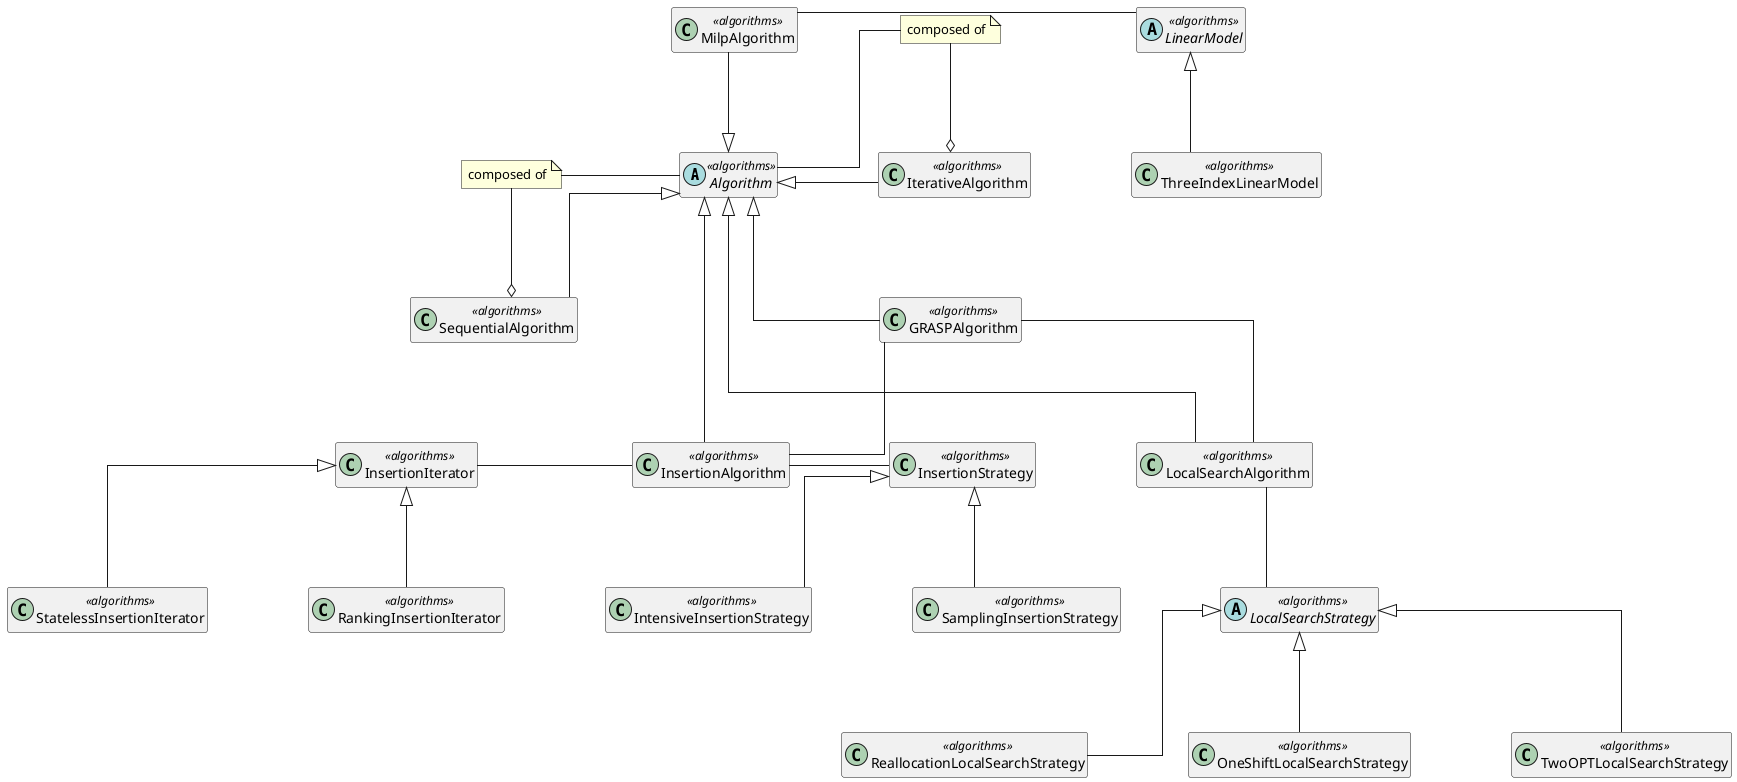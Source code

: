 @startuml
skinparam linetype ortho
skinparam nodesep 100
skinparam ranksep 100

hide empty methods
hide empty attributes

abstract class Algorithm <<algorithms>>

class MilpAlgorithm <<algorithms>>

abstract class LinearModel <<algorithms>>
class ThreeIndexLinearModel <<algorithms>>

class InsertionAlgorithm <<algorithms>>

class InsertionIterator <<algorithms>>
class RankingInsertionIterator <<algorithms>>
class StatelessInsertionIterator <<algorithms>>

class InsertionStrategy <<algorithms>>
class IntensiveInsertionStrategy <<algorithms>>
class SamplingInsertionStrategy <<algorithms>>

class LocalSearchAlgorithm <<algorithms>>

abstract class LocalSearchStrategy <<algorithms>>
class ReallocationLocalSearchStrategy <<algorithms>>
class OneShiftLocalSearchStrategy <<algorithms>>
class TwoOPTLocalSearchStrategy <<algorithms>>

class GRASPAlgorithm <<algorithms>>
class IterativeAlgorithm <<algorithms>>
class SequentialAlgorithm <<algorithms>>


InsertionAlgorithm -up-|> Algorithm
MilpAlgorithm --|> Algorithm
Algorithm <|-- LocalSearchAlgorithm
Algorithm <|-- GRASPAlgorithm
Algorithm <|- IterativeAlgorithm
Algorithm <|-- SequentialAlgorithm


InsertionStrategy <|-- IntensiveInsertionStrategy
InsertionStrategy <|-- SamplingInsertionStrategy

InsertionIterator <|-- RankingInsertionIterator
InsertionIterator <|-- StatelessInsertionIterator

LinearModel <|-- ThreeIndexLinearModel

LocalSearchStrategy <|-- ReallocationLocalSearchStrategy
LocalSearchStrategy <|-- OneShiftLocalSearchStrategy
LocalSearchStrategy <|-- TwoOPTLocalSearchStrategy


InsertionAlgorithm -left- InsertionIterator
InsertionAlgorithm -right- InsertionStrategy

MilpAlgorithm - LinearModel

LocalSearchAlgorithm -- LocalSearchStrategy


GRASPAlgorithm -- LocalSearchAlgorithm
GRASPAlgorithm -- InsertionAlgorithm


note "composed of" as N1
N1 --o IterativeAlgorithm
N1 - Algorithm

note "composed of" as N2
N2 --o SequentialAlgorithm
N2 - Algorithm
@enduml

